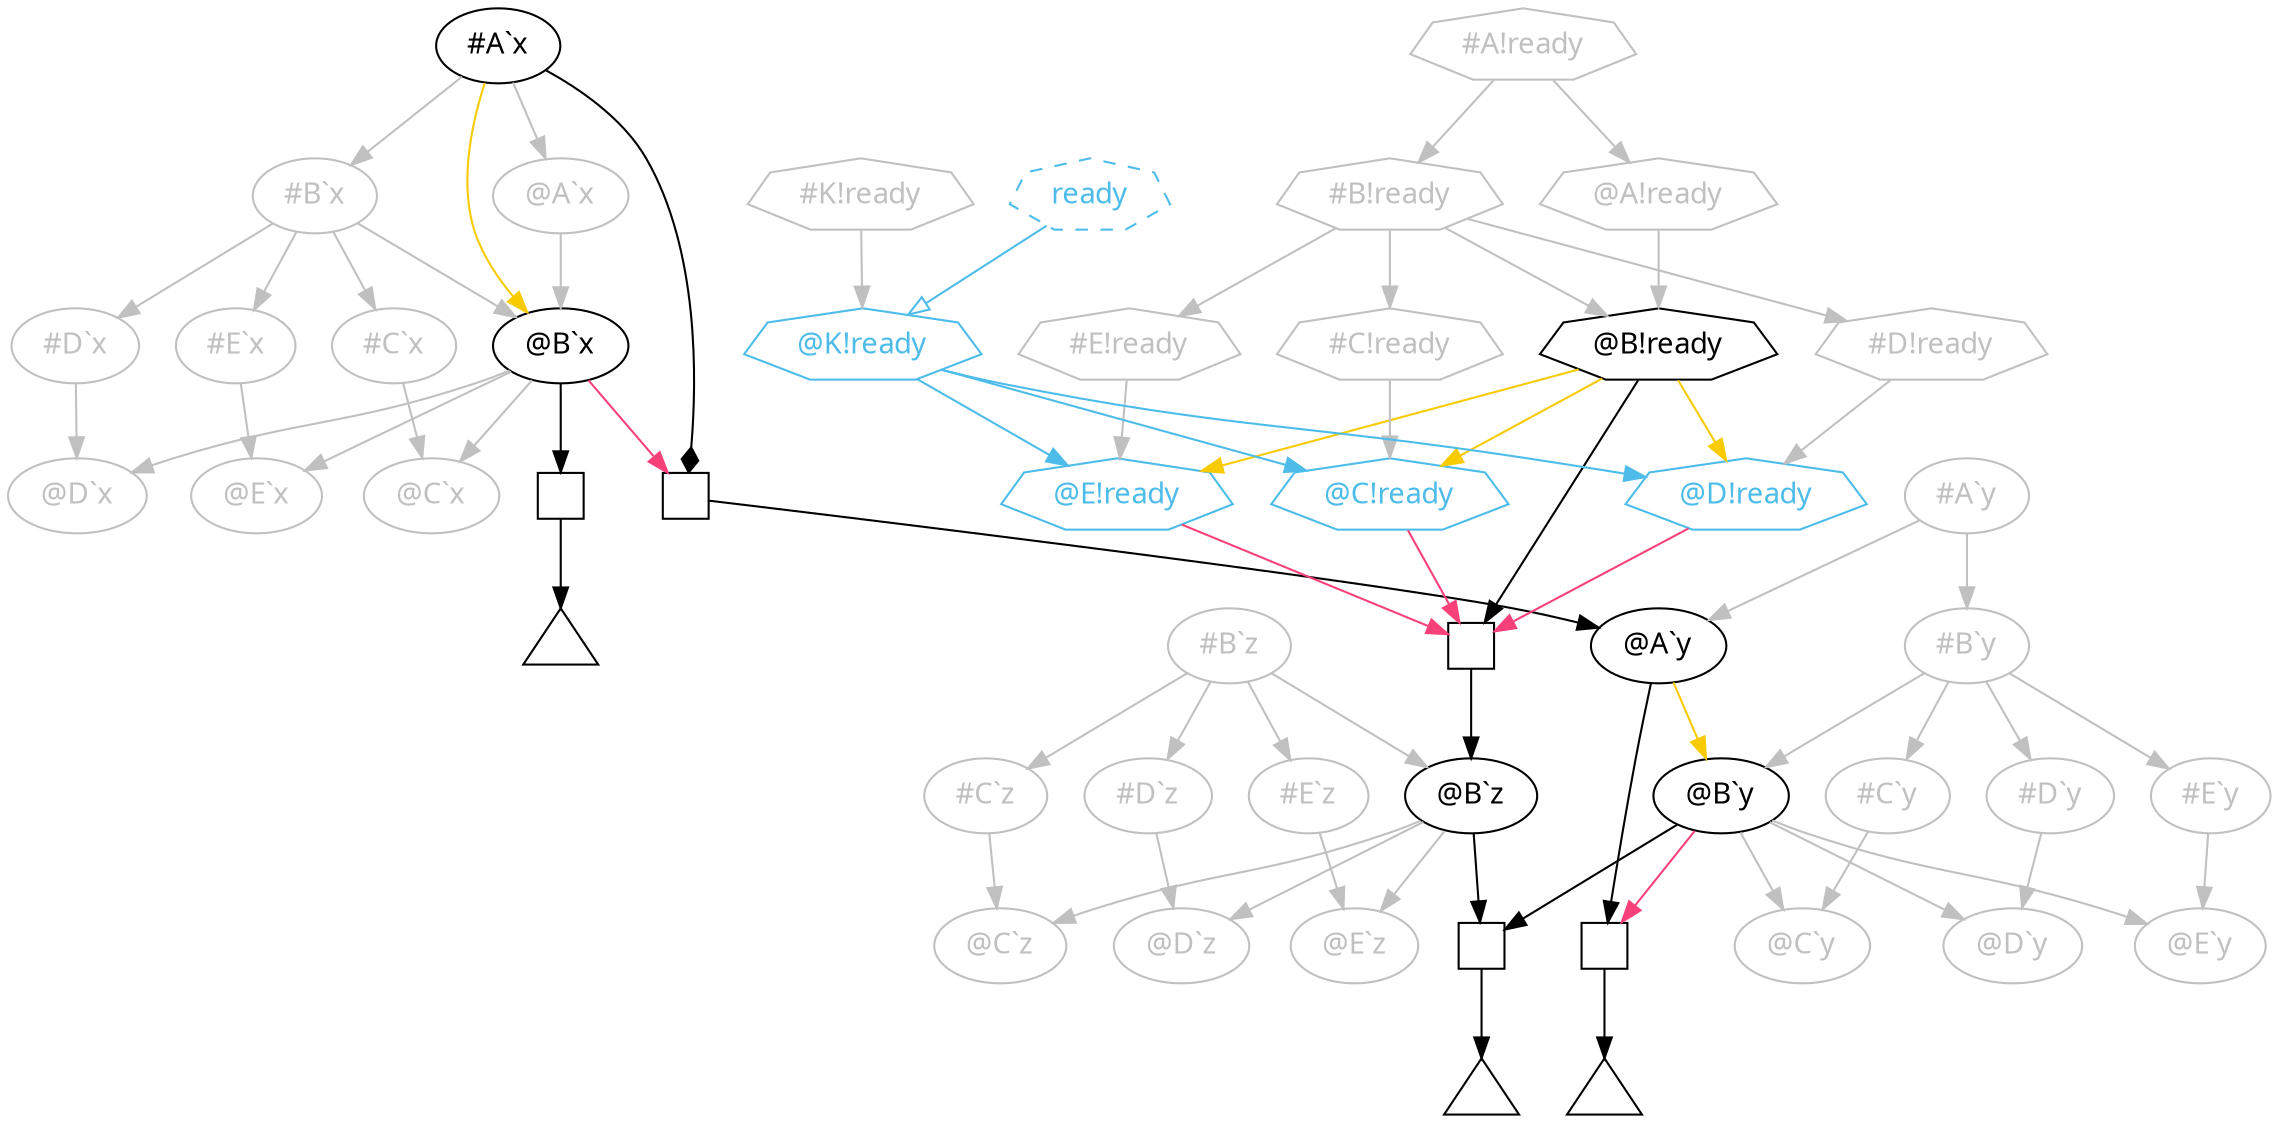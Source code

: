 digraph bender {
  node [fontname="Avenir Next"];
  edge [fontname="Avenir Next"];

  ax [label="#A`x"];
  aax [label="@A`x", color="#c0c0c0", fontcolor="#c0c0c0"];
  ax -> aax [color="#c0c0c0"];
  ay [label="#A`y", color="#c0c0c0", fontcolor="#c0c0c0"];
  aay [label="@A`y"];
  ay -> aay [color="#c0c0c0"];
  ax -> w0 [arrowhead=diamond];
  w0 -> aay;
  aay -> w1;
  w1 -> t0;

  bx [label="#B`x", color="#c0c0c0", fontcolor="#c0c0c0"];
  ax -> bx [color="#c0c0c0"];
  bbx [label="@B`x"];
  bx -> bbx [color="#c0c0c0"];
  aax -> bbx [color="#c0c0c0"];
  ax -> bbx [color="#f8ca00"];
  bbx -> w2;
  bbx -> w0 [color="#f94179"];
  w2 -> t1;

  cx [label="#C`x", color="#c0c0c0", fontcolor="#c0c0c0"];
  bx -> cx [color="#c0c0c0"];
  ccx [label="@C`x", color="#c0c0c0", fontcolor="#c0c0c0"];
  cx -> ccx [color="#c0c0c0"];
  bbx -> ccx [color="#c0c0c0"];
  dx [label="#D`x", color="#c0c0c0", fontcolor="#c0c0c0"];
  bx -> dx [color="#c0c0c0"];
  ddx [label="@D`x", color="#c0c0c0", fontcolor="#c0c0c0"];
  dx -> ddx [color="#c0c0c0"];
  bbx -> ddx [color="#c0c0c0"];
  ex [label="#E`x", color="#c0c0c0", fontcolor="#c0c0c0"];
  bx -> ex [color="#c0c0c0"];
  eex [label="@E`x", color="#c0c0c0", fontcolor="#c0c0c0"];
  ex -> eex [color="#c0c0c0"];
  bbx -> eex [color="#c0c0c0"];

  by [label="#B`y", color="#c0c0c0", fontcolor="#c0c0c0"];
  ay -> by [color="#c0c0c0"];
  bby [label="@B`y"];
  by -> bby [color="#c0c0c0"];
  aay -> bby [color="#f8ca00"];
  bby -> w3;
  bby -> w1 [color="#f94179"];
  w3 -> t2;

  cy [label="#C`y", color="#c0c0c0", fontcolor="#c0c0c0"];
  by -> cy [color="#c0c0c0"];
  ccy [label="@C`y", color="#c0c0c0", fontcolor="#c0c0c0"];
  cy -> ccy [color="#c0c0c0"];
  bby -> ccy [color="#c0c0c0"];
  dy [label="#D`y", color="#c0c0c0", fontcolor="#c0c0c0"];
  by -> dy [color="#c0c0c0"];
  ddy [label="@D`y", color="#c0c0c0", fontcolor="#c0c0c0"];
  dy -> ddy [color="#c0c0c0"];
  bby -> ddy [color="#c0c0c0"];
  ey [label="#E`y", color="#c0c0c0", fontcolor="#c0c0c0"];
  by -> ey [color="#c0c0c0"];
  eey [label="@E`y", color="#c0c0c0", fontcolor="#c0c0c0"];
  ey -> eey [color="#c0c0c0"];
  bby -> eey [color="#c0c0c0"];

  bz [label="#B`z", color="#c0c0c0", fontcolor="#c0c0c0"];
  bbz [label="@B`z"];
  bz -> bbz [color="#c0c0c0"];
  bbz -> w3;

  cz [label="#C`z", color="#c0c0c0", fontcolor="#c0c0c0"];
  bz -> cz [color="#c0c0c0"];
  ccz [label="@C`z", color="#c0c0c0", fontcolor="#c0c0c0"];
  cz -> ccz [color="#c0c0c0"];
  bbz -> ccz [color="#c0c0c0"];
  dz [label="#D`z", color="#c0c0c0", fontcolor="#c0c0c0"];
  bz -> dz [color="#c0c0c0"];
  ddz [label="@D`z", color="#c0c0c0", fontcolor="#c0c0c0"];
  dz -> ddz [color="#c0c0c0"];
  bbz -> ddz [color="#c0c0c0"];
  ez [label="#E`z", color="#c0c0c0", fontcolor="#c0c0c0"];
  bz -> ez [color="#c0c0c0"];
  eez [label="@E`z", color="#c0c0c0", fontcolor="#c0c0c0"];
  ez -> eez [color="#c0c0c0"];
  bbz -> eez [color="#c0c0c0"];

  ar [label="#A!ready", shape=septagon, color="#c0c0c0", fontcolor="#c0c0c0"];
  aar [label="@A!ready", shape=septagon, color="#c0c0c0", fontcolor="#c0c0c0"];
  ar -> aar [color="#c0c0c0"];
  ar -> br [color="#c0c0c0"];
  br [label="#B!ready", shape=septagon, color="#c0c0c0", fontcolor="#c0c0c0"];
  bbr [label="@B!ready", shape=septagon];
  br -> bbr [color="#c0c0c0"];
  aar -> bbr [color="#c0c0c0"];
  bbr -> w4;
  w4 -> bbz;

  cr [label="#C!ready", shape=septagon, color="#c0c0c0", fontcolor="#c0c0c0"];
  ccr [label="@C!ready", shape=septagon, color="#4dbce9", fontcolor="#4dbce9"];
  br -> cr [color="#c0c0c0"];
  cr -> ccr [color="#c0c0c0"];

  dr [label="#D!ready", shape=septagon, color="#c0c0c0", fontcolor="#c0c0c0"];
  ddr [label="@D!ready", shape=septagon, color="#4dbce9", fontcolor="#4dbce9"];
  br -> dr [color="#c0c0c0"];
  dr -> ddr [color="#c0c0c0"];

  er [label="#E!ready", shape=septagon, color="#c0c0c0", fontcolor="#c0c0c0"];
  eer [label="@E!ready", shape=septagon, color="#4dbce9", fontcolor="#4dbce9"];
  br -> er [color="#c0c0c0"];
  er -> eer [color="#c0c0c0"];

  kr [label="#K!ready", shape=septagon, color="#c0c0c0", fontcolor="#c0c0c0"];
  kkr [label="@K!ready", shape=septagon, color="#4dbce9", fontcolor="#4dbce9"];
  kr -> kkr [color="#c0c0c0"];
  kkr -> ccr [color="#4dbce9"];
  kkr -> ddr [color="#4dbce9"];
  kkr -> eer [color="#4dbce9"];

  bbr -> ccr [color="#f8ca00"];
  bbr -> ddr [color="#f8ca00"];
  bbr -> eer [color="#f8ca00"];
  ccr -> w4 [color="#f94179"];
  ddr -> w4 [color="#f94179"];
  eer -> w4 [color="#f94179"];

  w0 [label="", shape=square, fixedsize=true, width=0.3];
  w1 [label="", shape=square, fixedsize=true, width=0.3];
  w2 [label="", shape=square, fixedsize=true, width=0.3];
  w3 [label="", shape=square, fixedsize=true, width=0.3];
  w4 [label="", shape=square, fixedsize=true, width=0.3];
  t0 [label="", shape=triangle, fixedsize=true, width=0.5];
  t1 [label="", shape=triangle, fixedsize=true, width=0.5];
  t2 [label="", shape=triangle, fixedsize=true, width=0.5];

  ready [shape=septagon, color="#4dbce9", fontcolor="#4dbce9", style=dashed];
  ready -> kkr [color="#4dbce9", arrowhead=empty];

}

